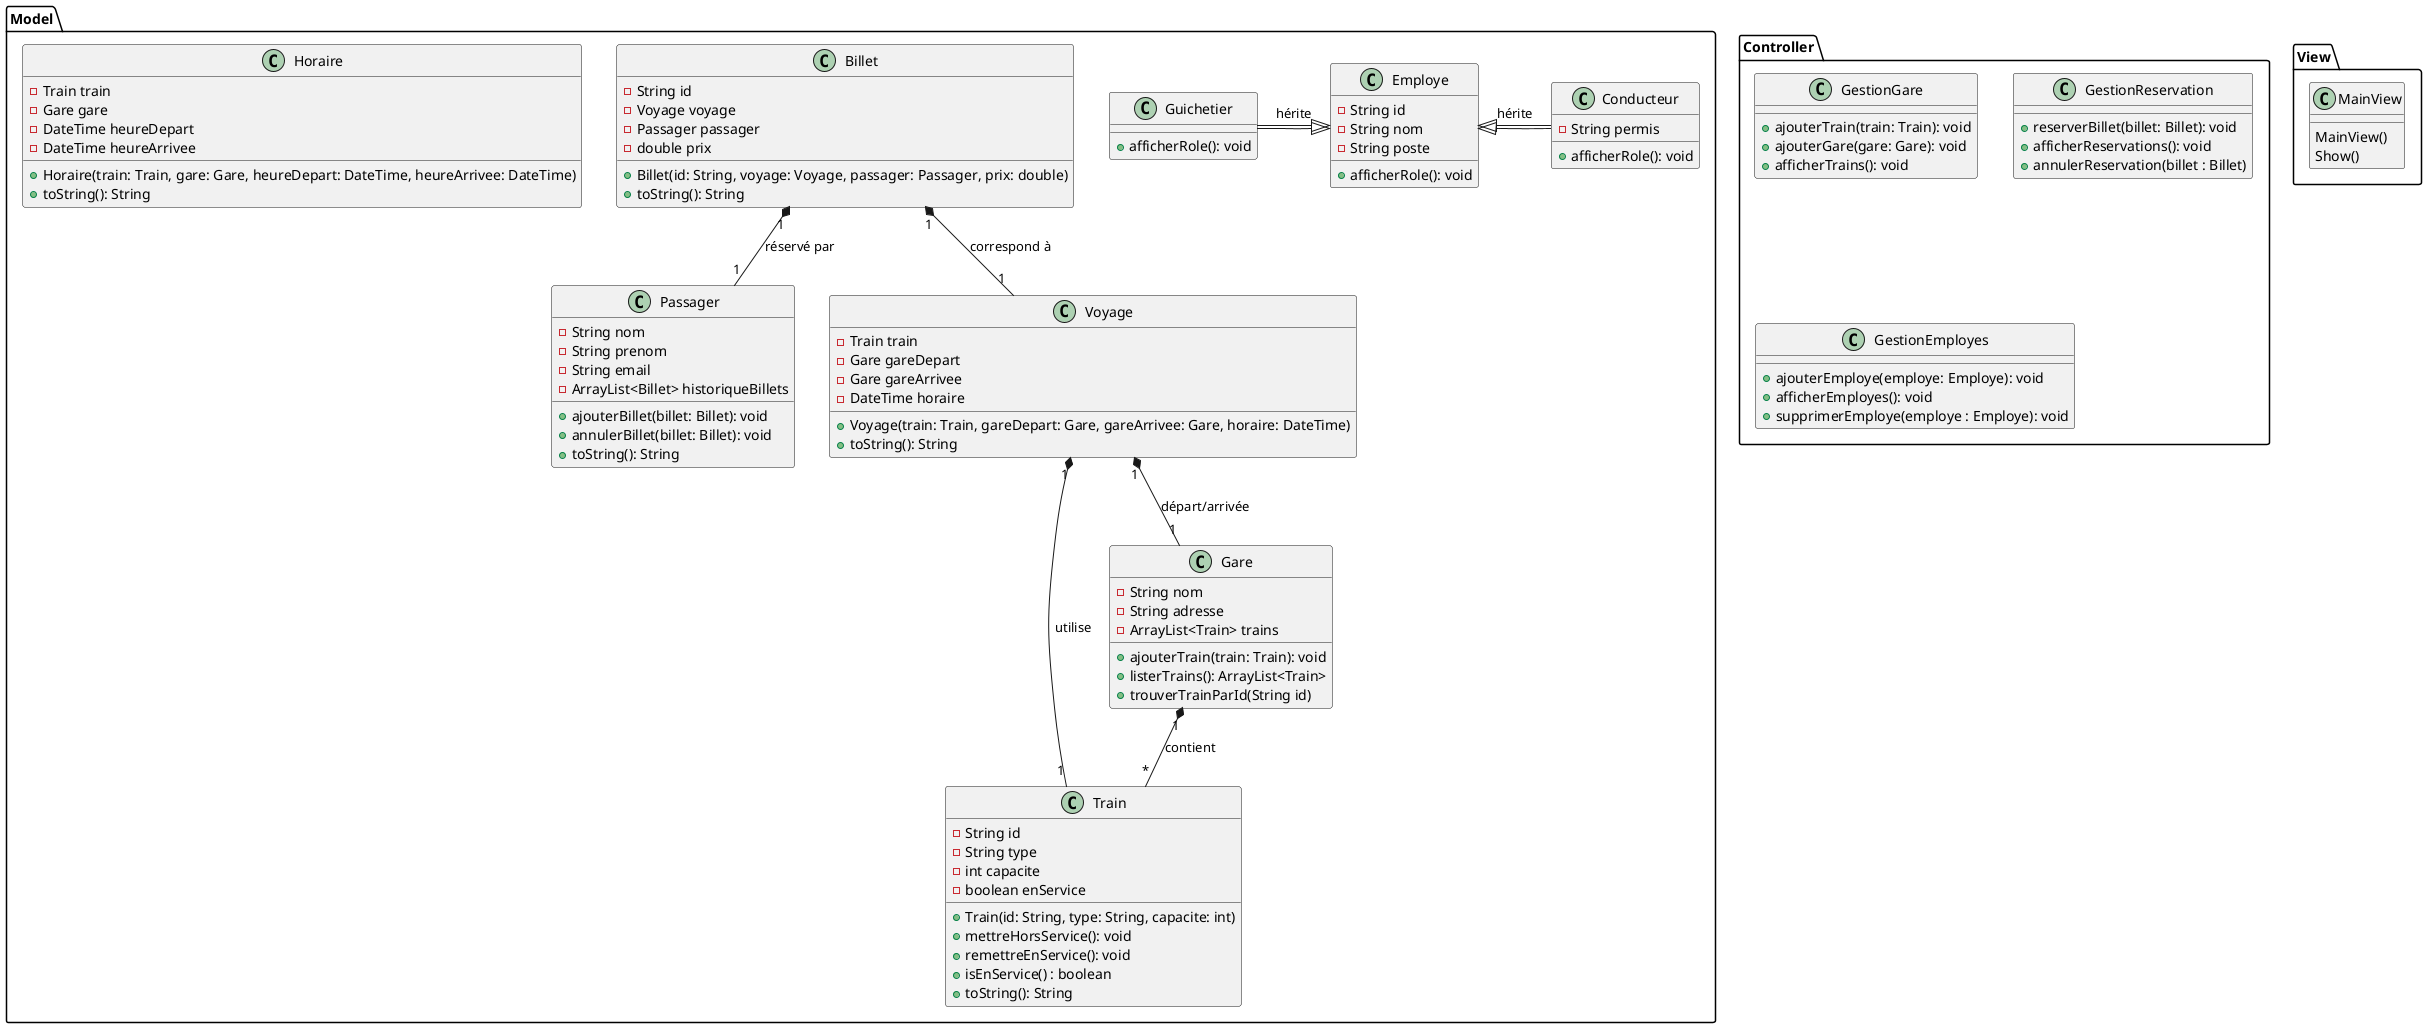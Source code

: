 @startuml
'https://plantuml.com/sequence-diagram

package "Model" {
    ' Définition des classes principales
    class Train {
        - String id
        - String type
        - int capacite
        - boolean enService
        + Train(id: String, type: String, capacite: int)
        + mettreHorsService(): void
        + remettreEnService(): void
        + isEnService() : boolean
        + toString(): String
    }

    class Gare {
        - String nom
        - String adresse
        - ArrayList<Train> trains
        + ajouterTrain(train: Train): void
        + listerTrains(): ArrayList<Train>
        + trouverTrainParId(String id)
    }

    class Passager {
        - String nom
        - String prenom
        - String email
        - ArrayList<Billet> historiqueBillets
        + ajouterBillet(billet: Billet): void
        + annulerBillet(billet: Billet): void
        + toString(): String
    }

    class Billet {
        - String id
        - Voyage voyage
        - Passager passager
        - double prix
        + Billet(id: String, voyage: Voyage, passager: Passager, prix: double)
        + toString(): String
    }

    class Voyage {
        - Train train
        - Gare gareDepart
        - Gare gareArrivee
        - DateTime horaire
        + Voyage(train: Train, gareDepart: Gare, gareArrivee: Gare, horaire: DateTime)
        + toString(): String
    }

    class Horaire {
        - Train train
        - Gare gare
        - DateTime heureDepart
        - DateTime heureArrivee
        + Horaire(train: Train, gare: Gare, heureDepart: DateTime, heureArrivee: DateTime)
        + toString(): String
    }

    class Employe {
        - String id
        - String nom
        - String poste
        + afficherRole(): void
    }

    class Conducteur extends Employe {
        - String permis
        + afficherRole(): void
    }

    class Guichetier extends Employe {
        + afficherRole(): void
    }

    Gare "1" *-- "*" Train : contient
    Voyage "1" *-- "1" Train : utilise
    Voyage "1" *-- "1" Gare : départ/arrivée
    Billet "1" *-- "1" Voyage : correspond à
    Billet "1" *-- "1" Passager : réservé par
    Conducteur -|> Employe : hérite
    Guichetier -|> Employe : hérite

}

package "View"{
    class MainView{
        MainView()
        Show()
    }

}

package "Controller"{
        class GestionGare {
            + ajouterTrain(train: Train): void
            + ajouterGare(gare: Gare): void
            + afficherTrains(): void
        }

        class GestionReservation {
            + reserverBillet(billet: Billet): void
            + afficherReservations(): void
            + annulerReservation(billet : Billet)
        }

        class GestionEmployes {
            + ajouterEmploye(employe: Employe): void
            + afficherEmployes(): void
            + supprimerEmploye(employe : Employe): void
        }
}
@enduml